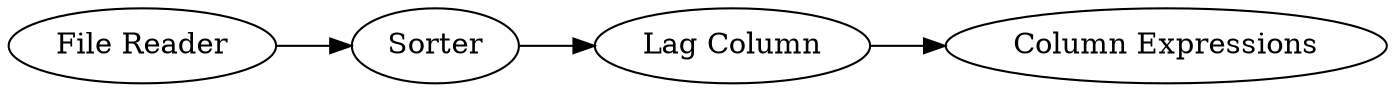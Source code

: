 digraph {
	1 [label="File Reader"]
	5 [label="Lag Column"]
	6 [label=Sorter]
	7 [label="Column Expressions"]
	1 -> 6
	5 -> 7
	6 -> 5
	rankdir=LR
}
